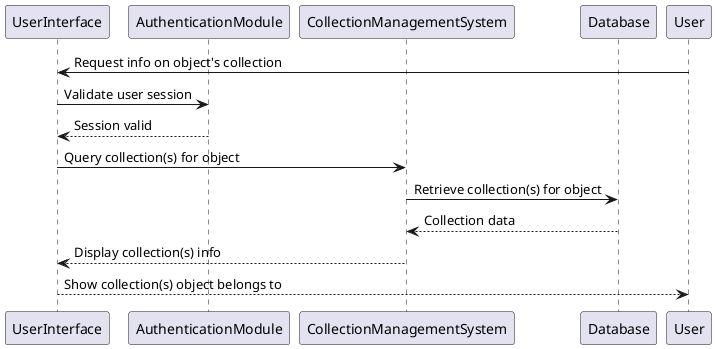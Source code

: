 @startuml
participant UserInterface as UI
participant AuthenticationModule as Auth
participant CollectionManagementSystem as CMS
participant Database as DB

User -> UI: Request info on object's collection
UI -> Auth: Validate user session
Auth --> UI: Session valid

UI -> CMS: Query collection(s) for object
CMS -> DB: Retrieve collection(s) for object
DB --> CMS: Collection data
CMS --> UI: Display collection(s) info
UI --> User: Show collection(s) object belongs to

@enduml
